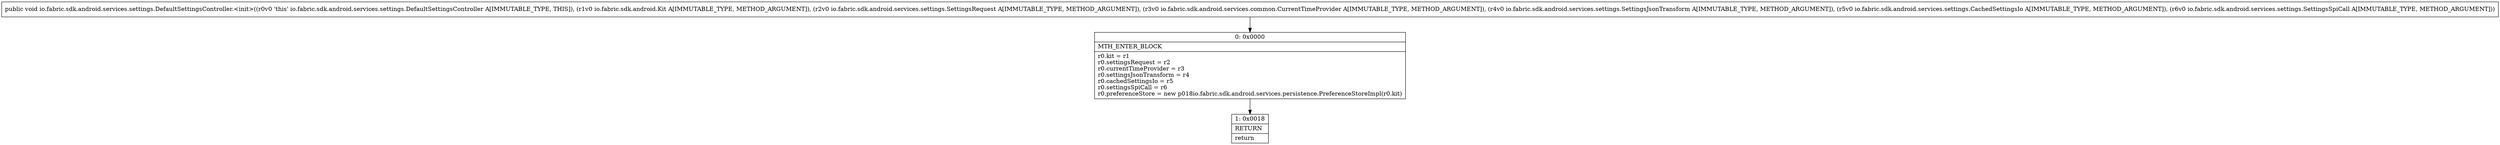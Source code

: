 digraph "CFG forio.fabric.sdk.android.services.settings.DefaultSettingsController.\<init\>(Lio\/fabric\/sdk\/android\/Kit;Lio\/fabric\/sdk\/android\/services\/settings\/SettingsRequest;Lio\/fabric\/sdk\/android\/services\/common\/CurrentTimeProvider;Lio\/fabric\/sdk\/android\/services\/settings\/SettingsJsonTransform;Lio\/fabric\/sdk\/android\/services\/settings\/CachedSettingsIo;Lio\/fabric\/sdk\/android\/services\/settings\/SettingsSpiCall;)V" {
Node_0 [shape=record,label="{0\:\ 0x0000|MTH_ENTER_BLOCK\l|r0.kit = r1\lr0.settingsRequest = r2\lr0.currentTimeProvider = r3\lr0.settingsJsonTransform = r4\lr0.cachedSettingsIo = r5\lr0.settingsSpiCall = r6\lr0.preferenceStore = new p018io.fabric.sdk.android.services.persistence.PreferenceStoreImpl(r0.kit)\l}"];
Node_1 [shape=record,label="{1\:\ 0x0018|RETURN\l|return\l}"];
MethodNode[shape=record,label="{public void io.fabric.sdk.android.services.settings.DefaultSettingsController.\<init\>((r0v0 'this' io.fabric.sdk.android.services.settings.DefaultSettingsController A[IMMUTABLE_TYPE, THIS]), (r1v0 io.fabric.sdk.android.Kit A[IMMUTABLE_TYPE, METHOD_ARGUMENT]), (r2v0 io.fabric.sdk.android.services.settings.SettingsRequest A[IMMUTABLE_TYPE, METHOD_ARGUMENT]), (r3v0 io.fabric.sdk.android.services.common.CurrentTimeProvider A[IMMUTABLE_TYPE, METHOD_ARGUMENT]), (r4v0 io.fabric.sdk.android.services.settings.SettingsJsonTransform A[IMMUTABLE_TYPE, METHOD_ARGUMENT]), (r5v0 io.fabric.sdk.android.services.settings.CachedSettingsIo A[IMMUTABLE_TYPE, METHOD_ARGUMENT]), (r6v0 io.fabric.sdk.android.services.settings.SettingsSpiCall A[IMMUTABLE_TYPE, METHOD_ARGUMENT])) }"];
MethodNode -> Node_0;
Node_0 -> Node_1;
}

